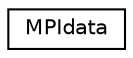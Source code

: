 digraph "Graphical Class Hierarchy"
{
 // INTERACTIVE_SVG=YES
 // LATEX_PDF_SIZE
  edge [fontname="Helvetica",fontsize="10",labelfontname="Helvetica",labelfontsize="10"];
  node [fontname="Helvetica",fontsize="10",shape=record];
  rankdir="LR";
  Node0 [label="MPIdata",height=0.2,width=0.4,color="black", fillcolor="white", style="filled",URL="$d5/dac/class_m_p_idata.html",tooltip="MPI Data Structure."];
}

